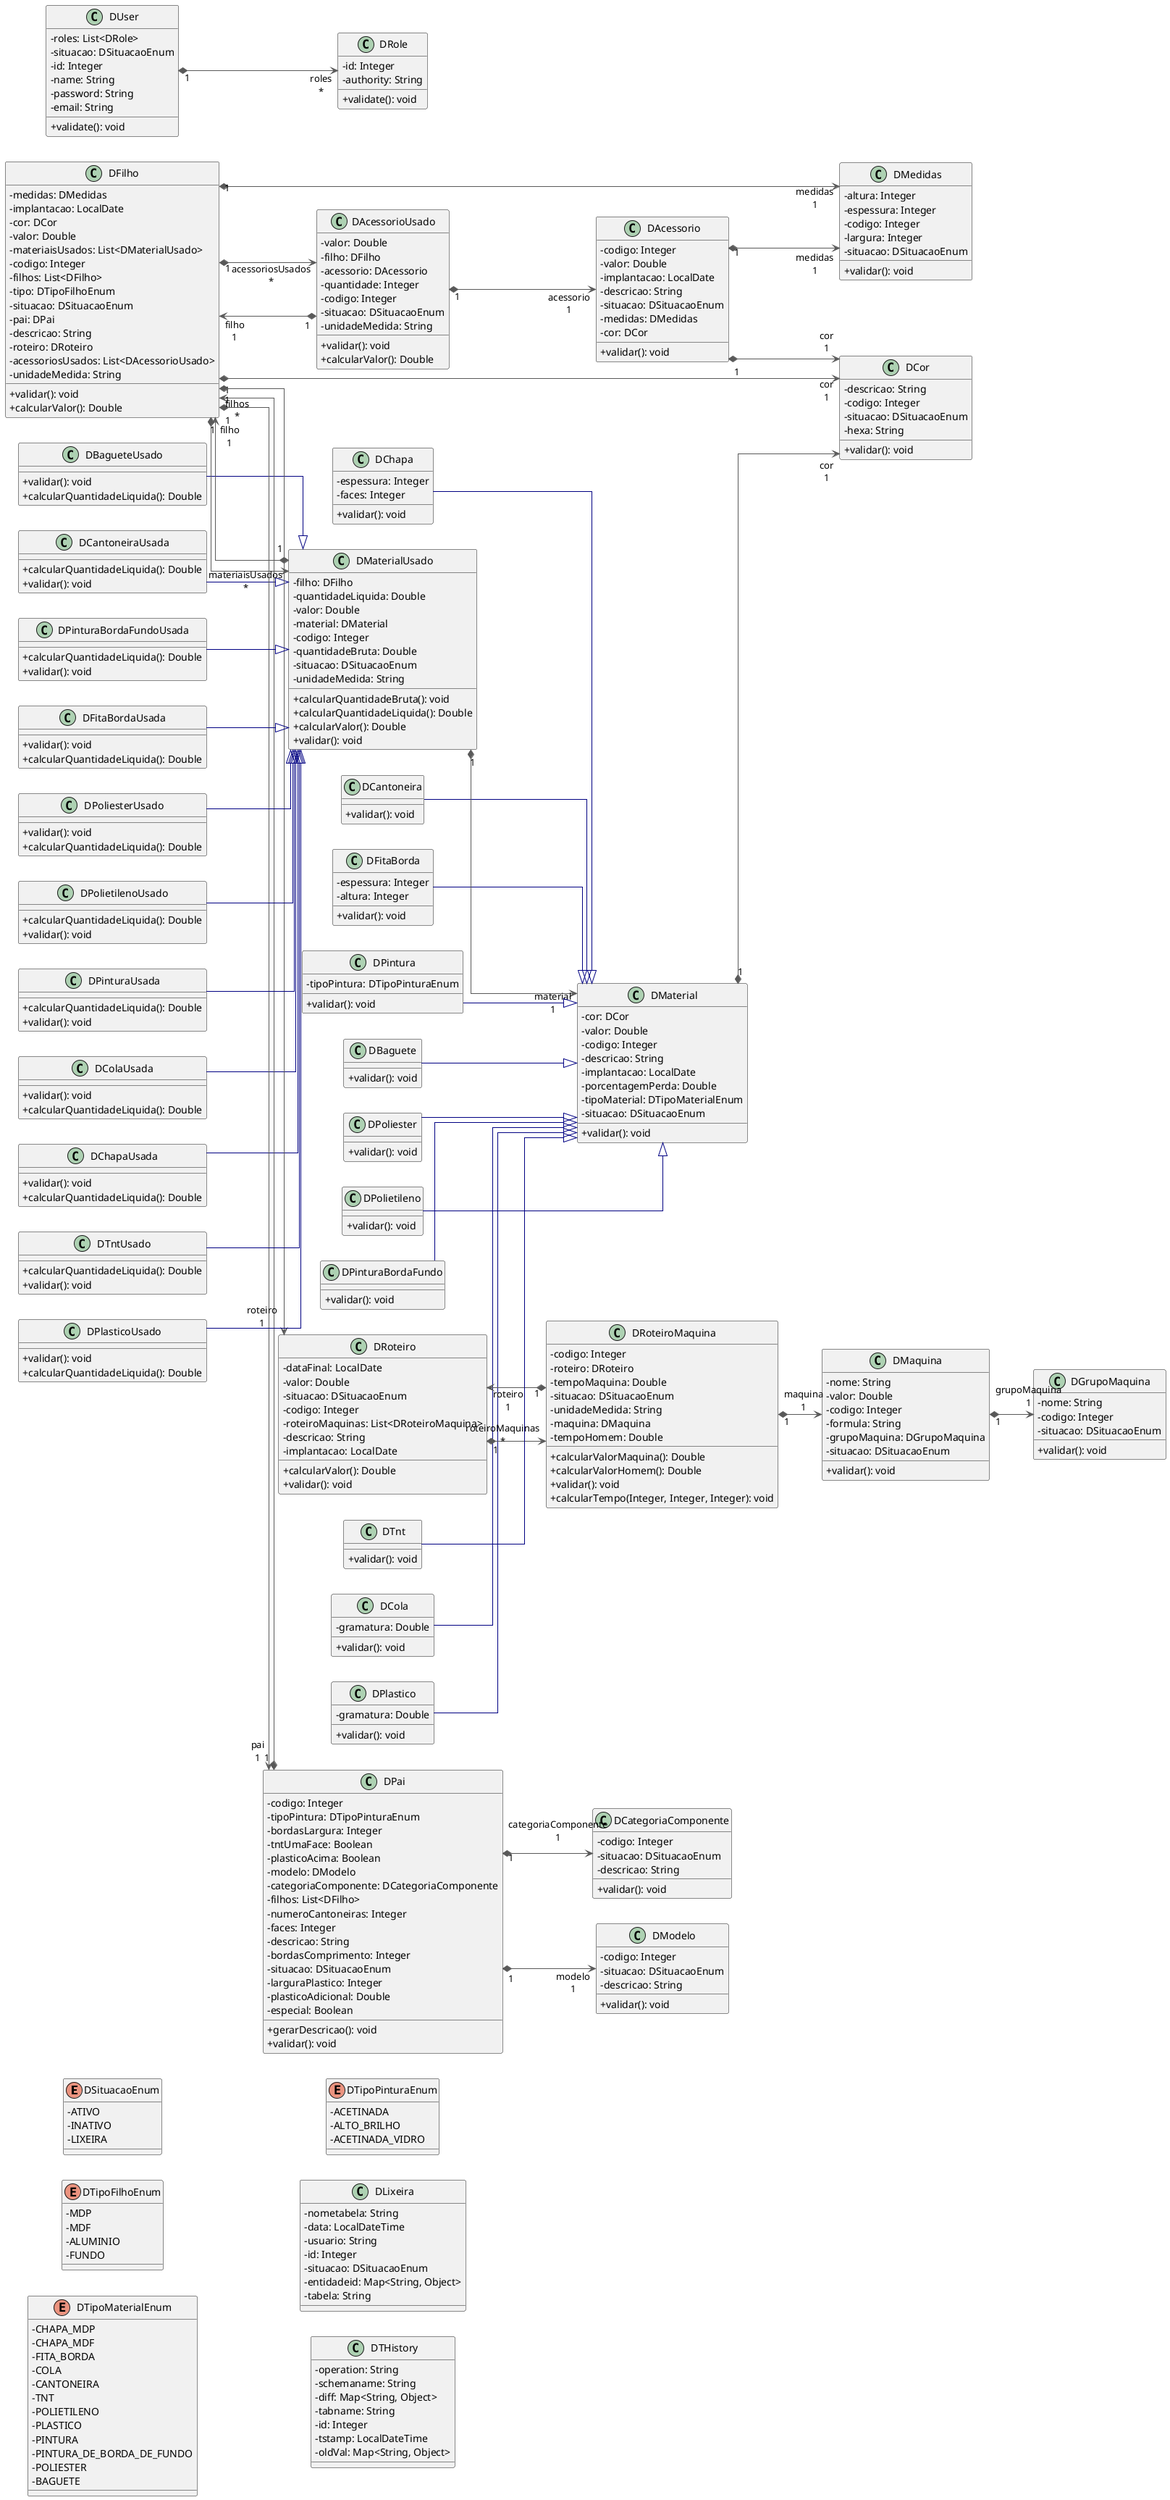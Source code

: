 @startuml
left to right direction
skinparam linetype ortho
skinparam classAttributeIconSize 0

enum DSituacaoEnum {
  - ATIVO
  - INATIVO
  - LIXEIRA
}

enum DTipoFilhoEnum {
  - MDP
  - MDF
  - ALUMINIO
  - FUNDO
}

enum DTipoMaterialEnum {
   - CHAPA_MDP
   - CHAPA_MDF
   - FITA_BORDA
   - COLA
   - CANTONEIRA
   - TNT
   - POLIETILENO
   - PLASTICO
   - PINTURA
   - PINTURA_DE_BORDA_DE_FUNDO
   - POLIESTER
   - BAGUETE
}

enum DTipoPinturaEnum {
  - ACETINADA
  - ALTO_BRILHO
  - ACETINADA_VIDRO
}

class DAcessorio {
  - codigo: Integer
  - valor: Double
  - implantacao: LocalDate
  - descricao: String
  - situacao: DSituacaoEnum
  - medidas: DMedidas
  - cor: DCor
  + validar(): void
}
class DAcessorioUsado {
  - valor: Double
  - filho: DFilho
  - acessorio: DAcessorio
  - quantidade: Integer
  - codigo: Integer
  - situacao: DSituacaoEnum
  - unidadeMedida: String
  + validar(): void
  + calcularValor(): Double
}
class DBaguete {
  + validar(): void
}
class DBagueteUsado {
  + validar(): void
  + calcularQuantidadeLiquida(): Double
}
class DCantoneira {
  + validar(): void
}
class DCantoneiraUsada {
  + calcularQuantidadeLiquida(): Double
  + validar(): void
}
class DCategoriaComponente {
  - codigo: Integer
  - situacao: DSituacaoEnum
  - descricao: String
  + validar(): void
}
class DChapa {
  - espessura: Integer
  - faces: Integer
  + validar(): void
}
class DChapaUsada {
  + validar(): void
  + calcularQuantidadeLiquida(): Double
}
class DCola {
  - gramatura: Double
  + validar(): void
}
class DColaUsada {
  + validar(): void
  + calcularQuantidadeLiquida(): Double
}
class DCor {
  - descricao: String
  - codigo: Integer
  - situacao: DSituacaoEnum
  - hexa: String
  + validar(): void
}
class DFilho {
  - medidas: DMedidas
  - implantacao: LocalDate
  - cor: DCor
  - valor: Double
  - materiaisUsados: List<DMaterialUsado>
  - codigo: Integer
  - filhos: List<DFilho>
  - tipo: DTipoFilhoEnum
  - situacao: DSituacaoEnum
  - pai: DPai
  - descricao: String
  - roteiro: DRoteiro
  - acessoriosUsados: List<DAcessorioUsado>
  - unidadeMedida: String
  + validar(): void
  + calcularValor(): Double
}
class DFitaBorda {
  - espessura: Integer
  - altura: Integer
  + validar(): void
}
class DFitaBordaUsada {
  + validar(): void
  + calcularQuantidadeLiquida(): Double
}
class DGrupoMaquina {
  - nome: String
  - codigo: Integer
  - situacao: DSituacaoEnum
  + validar(): void
}
class DLixeira {
  - nometabela: String
  - data: LocalDateTime
  - usuario: String
  - id: Integer
  - situacao: DSituacaoEnum
  - entidadeid: Map<String, Object>
  - tabela: String
}
class DMaquina {
  - nome: String
  - valor: Double
  - codigo: Integer
  - formula: String
  - grupoMaquina: DGrupoMaquina
  - situacao: DSituacaoEnum
  + validar(): void
}
class DMaterial {
  - cor: DCor
  - valor: Double
  - codigo: Integer
  - descricao: String
  - implantacao: LocalDate
  - porcentagemPerda: Double
  - tipoMaterial: DTipoMaterialEnum
  - situacao: DSituacaoEnum
  + validar(): void
}
class DMaterialUsado {
  - filho: DFilho
  - quantidadeLiquida: Double
  - valor: Double
  - material: DMaterial
  - codigo: Integer
  - quantidadeBruta: Double
  - situacao: DSituacaoEnum
  - unidadeMedida: String
  + calcularQuantidadeBruta(): void
  + calcularQuantidadeLiquida(): Double
  + calcularValor(): Double
  + validar(): void
}
class DMedidas {
  - altura: Integer
  - espessura: Integer
  - codigo: Integer
  - largura: Integer
  - situacao: DSituacaoEnum
  + validar(): void
}
class DModelo {
  - codigo: Integer
  - situacao: DSituacaoEnum
  - descricao: String
  + validar(): void
}
class DPai {
  - codigo: Integer
  - tipoPintura: DTipoPinturaEnum
  - bordasLargura: Integer
  - tntUmaFace: Boolean
  - plasticoAcima: Boolean
  - modelo: DModelo
  - categoriaComponente: DCategoriaComponente
  - filhos: List<DFilho>
  - numeroCantoneiras: Integer
  - faces: Integer
  - descricao: String
  - bordasComprimento: Integer
  - situacao: DSituacaoEnum
  - larguraPlastico: Integer
  - plasticoAdicional: Double
  - especial: Boolean
  + gerarDescricao(): void
  + validar(): void
}
class DPintura {
  - tipoPintura: DTipoPinturaEnum
  + validar(): void
}
class DPinturaBordaFundo {
  + validar(): void
}
class DPinturaBordaFundoUsada {
  + calcularQuantidadeLiquida(): Double
  + validar(): void
}
class DPinturaUsada {
  + calcularQuantidadeLiquida(): Double
  + validar(): void
}
class DPlastico {
  - gramatura: Double
  + validar(): void
}
class DPlasticoUsado {
  + validar(): void
  + calcularQuantidadeLiquida(): Double
}
class DPoliester {
  + validar(): void
}
class DPoliesterUsado {
  + validar(): void
  + calcularQuantidadeLiquida(): Double
}
class DPolietileno {
  + validar(): void
}
class DPolietilenoUsado {
  + calcularQuantidadeLiquida(): Double
  + validar(): void
}
class DRole {
  - id: Integer
  - authority: String
  + validate(): void
}
class DRoteiro {
  - dataFinal: LocalDate
  - valor: Double
  - situacao: DSituacaoEnum
  - codigo: Integer
  - roteiroMaquinas: List<DRoteiroMaquina>
  - descricao: String
  - implantacao: LocalDate
  + calcularValor(): Double
  + validar(): void
}
class DRoteiroMaquina {
  - codigo: Integer
  - roteiro: DRoteiro
  - tempoMaquina: Double
  - situacao: DSituacaoEnum
  - unidadeMedida: String
  - maquina: DMaquina
  - tempoHomem: Double
  + calcularValorMaquina(): Double
  + calcularValorHomem(): Double
  + validar(): void
  + calcularTempo(Integer, Integer, Integer): void
}
class DTHistory {
  - operation: String
  - schemaname: String
  - diff: Map<String, Object>
  - tabname: String
  - id: Integer
  - tstamp: LocalDateTime
  - oldVal: Map<String, Object>
}
class DTnt {
  + validar(): void
}
class DTntUsado {
  + calcularQuantidadeLiquida(): Double
  + validar(): void
}
class DUser {
  - roles: List<DRole>
  - situacao: DSituacaoEnum
  - id: Integer
  - name: String
  - password: String
  - email: String
  + validate(): void
}

DAcessorio              "1" *-[#595959,plain]-> "cor\n1" DCor                    
DAcessorio              "1" *-[#595959,plain]-> "medidas\n1" DMedidas                
DAcessorioUsado         "1" *-[#595959,plain]-> "acessorio\n1" DAcessorio              
DAcessorioUsado         "1" *-[#595959,plain]-> "filho\n1" DFilho                  
DBaguete                 -[#000082,plain]-^  DMaterial               
DBagueteUsado            -[#000082,plain]-^  DMaterialUsado          
DCantoneira              -[#000082,plain]-^  DMaterial               
DCantoneiraUsada         -[#000082,plain]-^  DMaterialUsado          
DChapa                   -[#000082,plain]-^  DMaterial               
DChapaUsada              -[#000082,plain]-^  DMaterialUsado          
DCola                    -[#000082,plain]-^  DMaterial               
DColaUsada               -[#000082,plain]-^  DMaterialUsado          
DFilho                  "1" *-[#595959,plain]-> "acessoriosUsados\n*" DAcessorioUsado         
DFilho                  "1" *-[#595959,plain]-> "cor\n1" DCor                    
DFilho                  "1" *-[#595959,plain]-> "materiaisUsados\n*" DMaterialUsado          
DFilho                  "1" *-[#595959,plain]-> "medidas\n1" DMedidas                
DFilho                  "1" *-[#595959,plain]-> "pai\n1" DPai                    
DFilho                  "1" *-[#595959,plain]-> "roteiro\n1" DRoteiro                
DFitaBorda               -[#000082,plain]-^  DMaterial               
DFitaBordaUsada          -[#000082,plain]-^  DMaterialUsado          
DMaquina                "1" *-[#595959,plain]-> "grupoMaquina\n1" DGrupoMaquina           
DMaterial               "1" *-[#595959,plain]-> "cor\n1" DCor                    
DMaterialUsado          "1" *-[#595959,plain]-> "filho\n1" DFilho                  
DMaterialUsado          "1" *-[#595959,plain]-> "material\n1" DMaterial               
DPai                    "1" *-[#595959,plain]-> "categoriaComponente\n1" DCategoriaComponente    
DPai                    "1" *-[#595959,plain]-> "filhos\n*" DFilho                  
DPai                    "1" *-[#595959,plain]-> "modelo\n1" DModelo                 
DPintura                 -[#000082,plain]-^  DMaterial               
DPinturaBordaFundo       -[#000082,plain]-^  DMaterial               
DPinturaBordaFundoUsada  -[#000082,plain]-^  DMaterialUsado          
DPinturaUsada            -[#000082,plain]-^  DMaterialUsado          
DPlastico                -[#000082,plain]-^  DMaterial               
DPlasticoUsado           -[#000082,plain]-^  DMaterialUsado          
DPoliester               -[#000082,plain]-^  DMaterial               
DPoliesterUsado          -[#000082,plain]-^  DMaterialUsado          
DPolietileno             -[#000082,plain]-^  DMaterial               
DPolietilenoUsado        -[#000082,plain]-^  DMaterialUsado          
DRoteiro                "1" *-[#595959,plain]-> "roteiroMaquinas\n*" DRoteiroMaquina         
DRoteiroMaquina         "1" *-[#595959,plain]-> "maquina\n1" DMaquina                
DRoteiroMaquina         "1" *-[#595959,plain]-> "roteiro\n1" DRoteiro                
DTnt                     -[#000082,plain]-^  DMaterial               
DTntUsado                -[#000082,plain]-^  DMaterialUsado          
DUser                   "1" *-[#595959,plain]-> "roles\n*" DRole
@enduml